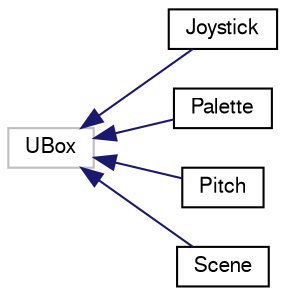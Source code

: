 digraph "Graphical Class Hierarchy"
{
 // LATEX_PDF_SIZE
  bgcolor="transparent";
  edge [fontname="FreeSans",fontsize="10",labelfontname="FreeSans",labelfontsize="10"];
  node [fontname="FreeSans",fontsize="10",shape=record];
  rankdir="LR";
  Node128 [label="UBox",height=0.2,width=0.4,color="grey75",tooltip=" "];
  Node128 -> Node0 [dir="back",color="midnightblue",fontsize="10",style="solid",fontname="FreeSans"];
  Node0 [label="Joystick",height=0.2,width=0.4,color="black",URL="$a01536.html",tooltip="GUI Joystick."];
  Node128 -> Node130 [dir="back",color="midnightblue",fontsize="10",style="solid",fontname="FreeSans"];
  Node130 [label="Palette",height=0.2,width=0.4,color="black",URL="$a01556.html",tooltip="Palette class."];
  Node128 -> Node131 [dir="back",color="midnightblue",fontsize="10",style="solid",fontname="FreeSans"];
  Node131 [label="Pitch",height=0.2,width=0.4,color="black",URL="$a01564.html",tooltip="Pitch class."];
  Node128 -> Node132 [dir="back",color="midnightblue",fontsize="10",style="solid",fontname="FreeSans"];
  Node132 [label="Scene",height=0.2,width=0.4,color="black",URL="$a01456.html",tooltip=" "];
}
